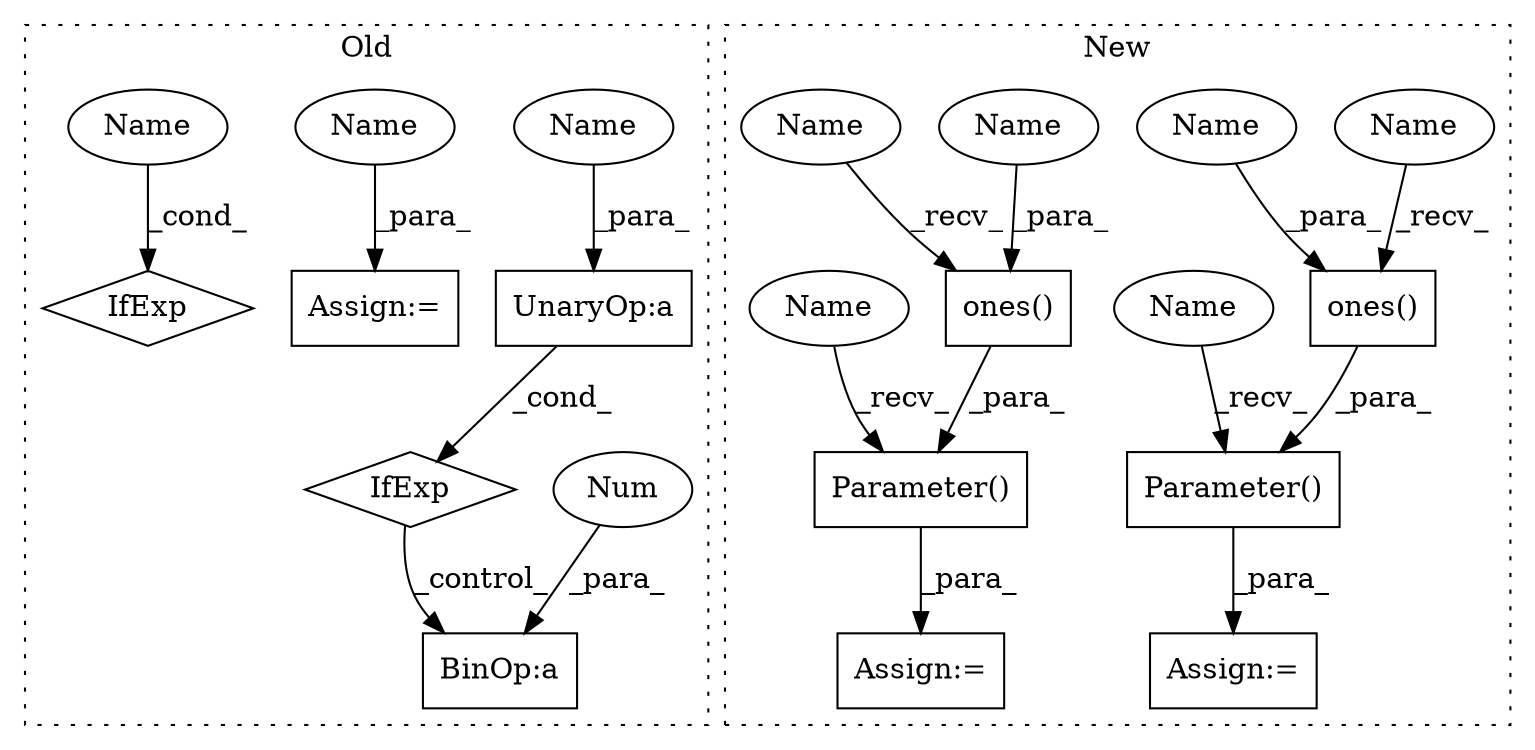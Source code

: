 digraph G {
subgraph cluster0 {
1 [label="IfExp" a="51" s="22825,22848" l="4,6" shape="diamond"];
4 [label="UnaryOp:a" a="61" s="22829" l="19" shape="box"];
5 [label="BinOp:a" a="82" s="22817" l="5" shape="box"];
8 [label="Assign:=" a="68" s="22885" l="3" shape="box"];
9 [label="IfExp" a="51" s="22938,22957" l="4,6" shape="diamond"];
10 [label="Num" a="76" s="22822" l="3" shape="ellipse"];
17 [label="Name" a="87" s="22833" l="15" shape="ellipse"];
18 [label="Name" a="87" s="22888" l="15" shape="ellipse"];
19 [label="Name" a="87" s="22942" l="15" shape="ellipse"];
label = "Old";
style="dotted";
}
subgraph cluster1 {
2 [label="ones()" a="75" s="23050,23069" l="11,1" shape="box"];
3 [label="Parameter()" a="75" s="23037,23070" l="13,1" shape="box"];
6 [label="ones()" a="75" s="23108,23127" l="11,1" shape="box"];
7 [label="Parameter()" a="75" s="23095,23128" l="13,1" shape="box"];
11 [label="Assign:=" a="68" s="23092" l="3" shape="box"];
12 [label="Assign:=" a="68" s="23034" l="3" shape="box"];
13 [label="Name" a="87" s="23050" l="5" shape="ellipse"];
14 [label="Name" a="87" s="23108" l="5" shape="ellipse"];
15 [label="Name" a="87" s="23119" l="8" shape="ellipse"];
16 [label="Name" a="87" s="23061" l="8" shape="ellipse"];
20 [label="Name" a="87" s="23037" l="2" shape="ellipse"];
21 [label="Name" a="87" s="23095" l="2" shape="ellipse"];
label = "New";
style="dotted";
}
1 -> 5 [label="_control_"];
2 -> 3 [label="_para_"];
3 -> 12 [label="_para_"];
4 -> 1 [label="_cond_"];
6 -> 7 [label="_para_"];
7 -> 11 [label="_para_"];
10 -> 5 [label="_para_"];
13 -> 2 [label="_recv_"];
14 -> 6 [label="_recv_"];
15 -> 6 [label="_para_"];
16 -> 2 [label="_para_"];
17 -> 4 [label="_para_"];
18 -> 8 [label="_para_"];
19 -> 9 [label="_cond_"];
20 -> 3 [label="_recv_"];
21 -> 7 [label="_recv_"];
}